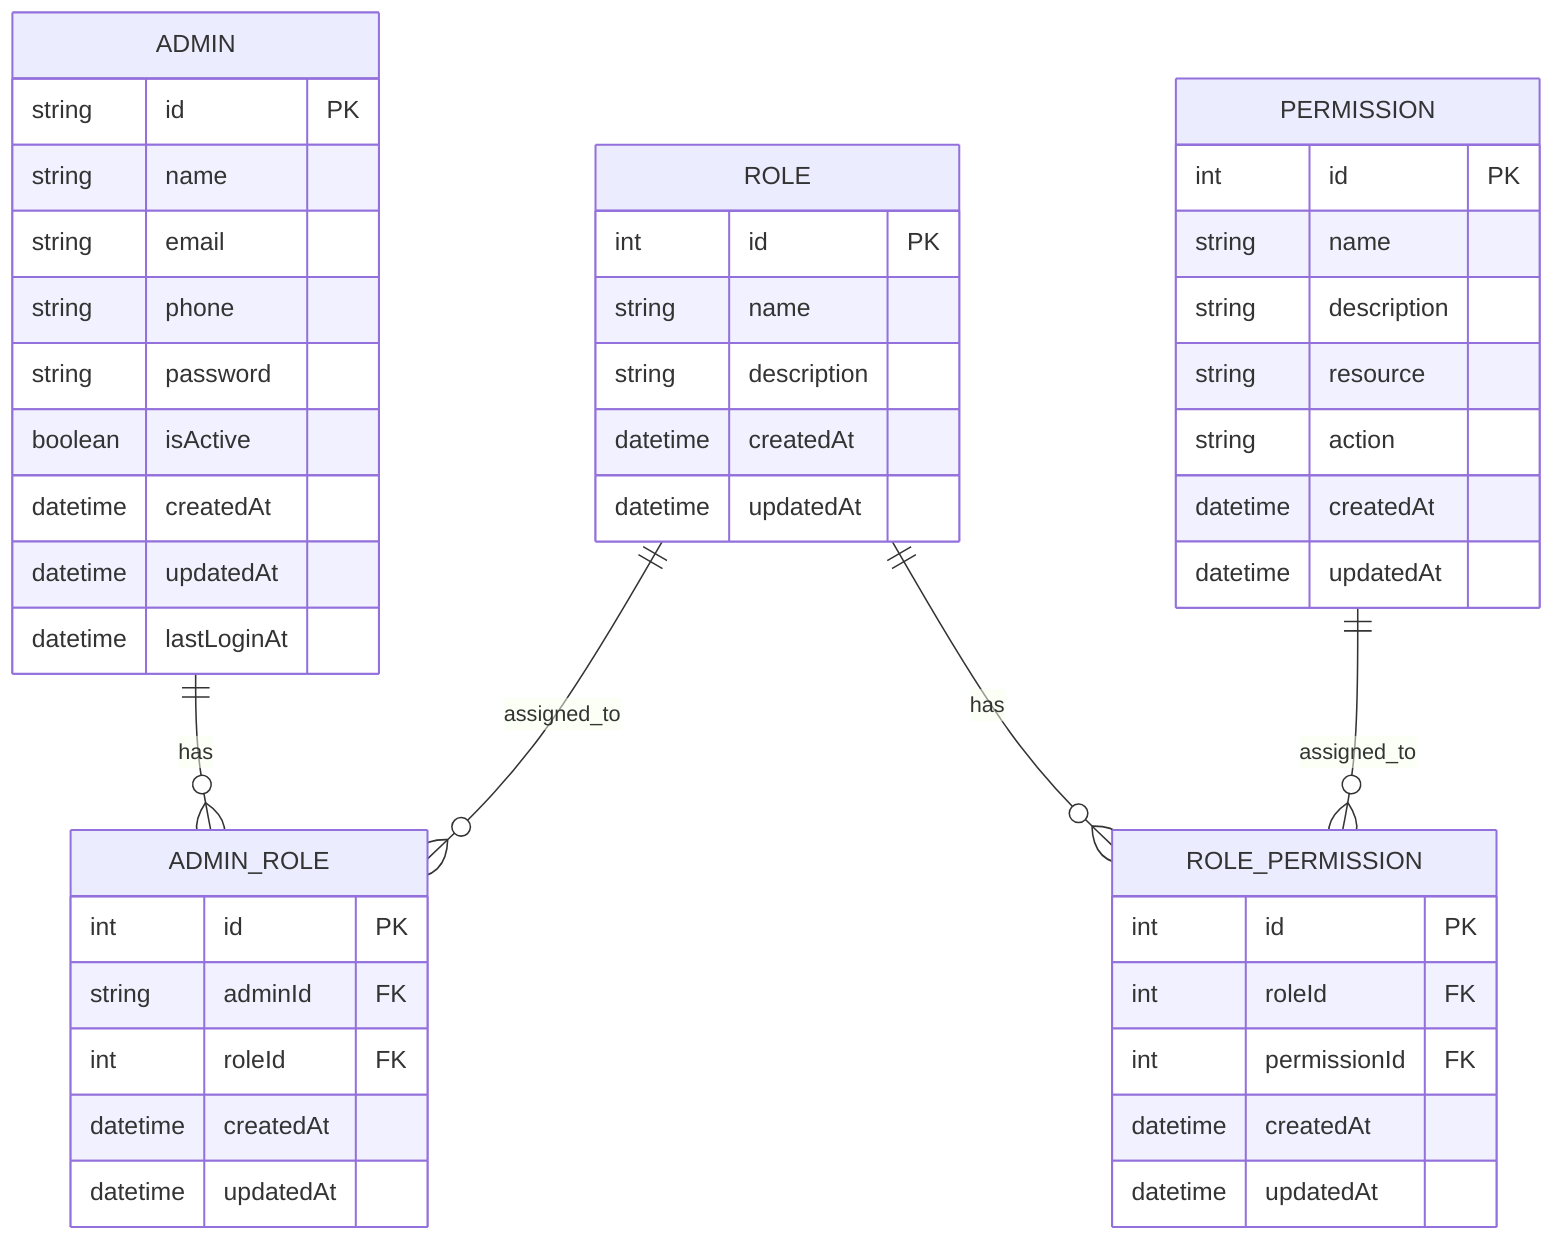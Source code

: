 erDiagram
    ADMIN ||--o{ ADMIN_ROLE: has
    ADMIN {
        string id PK
        string name
        string email
        string phone
        string password
        boolean isActive
        datetime createdAt
        datetime updatedAt
        datetime lastLoginAt
    }
    ROLE ||--o{ ADMIN_ROLE: assigned_to
    ROLE ||--o{ ROLE_PERMISSION: has
    ROLE {
        int id PK
        string name
        string description
        datetime createdAt
        datetime updatedAt
    }
    PERMISSION ||--o{ ROLE_PERMISSION: assigned_to
    PERMISSION {
        int id PK
        string name
        string description
        string resource
        string action
        datetime createdAt
        datetime updatedAt
    }
    ADMIN_ROLE {
        int id PK
        string adminId FK
        int roleId FK
        datetime createdAt
        datetime updatedAt
    }
    ROLE_PERMISSION {
        int id PK
        int roleId FK
        int permissionId FK
        datetime createdAt
        datetime updatedAt
    }